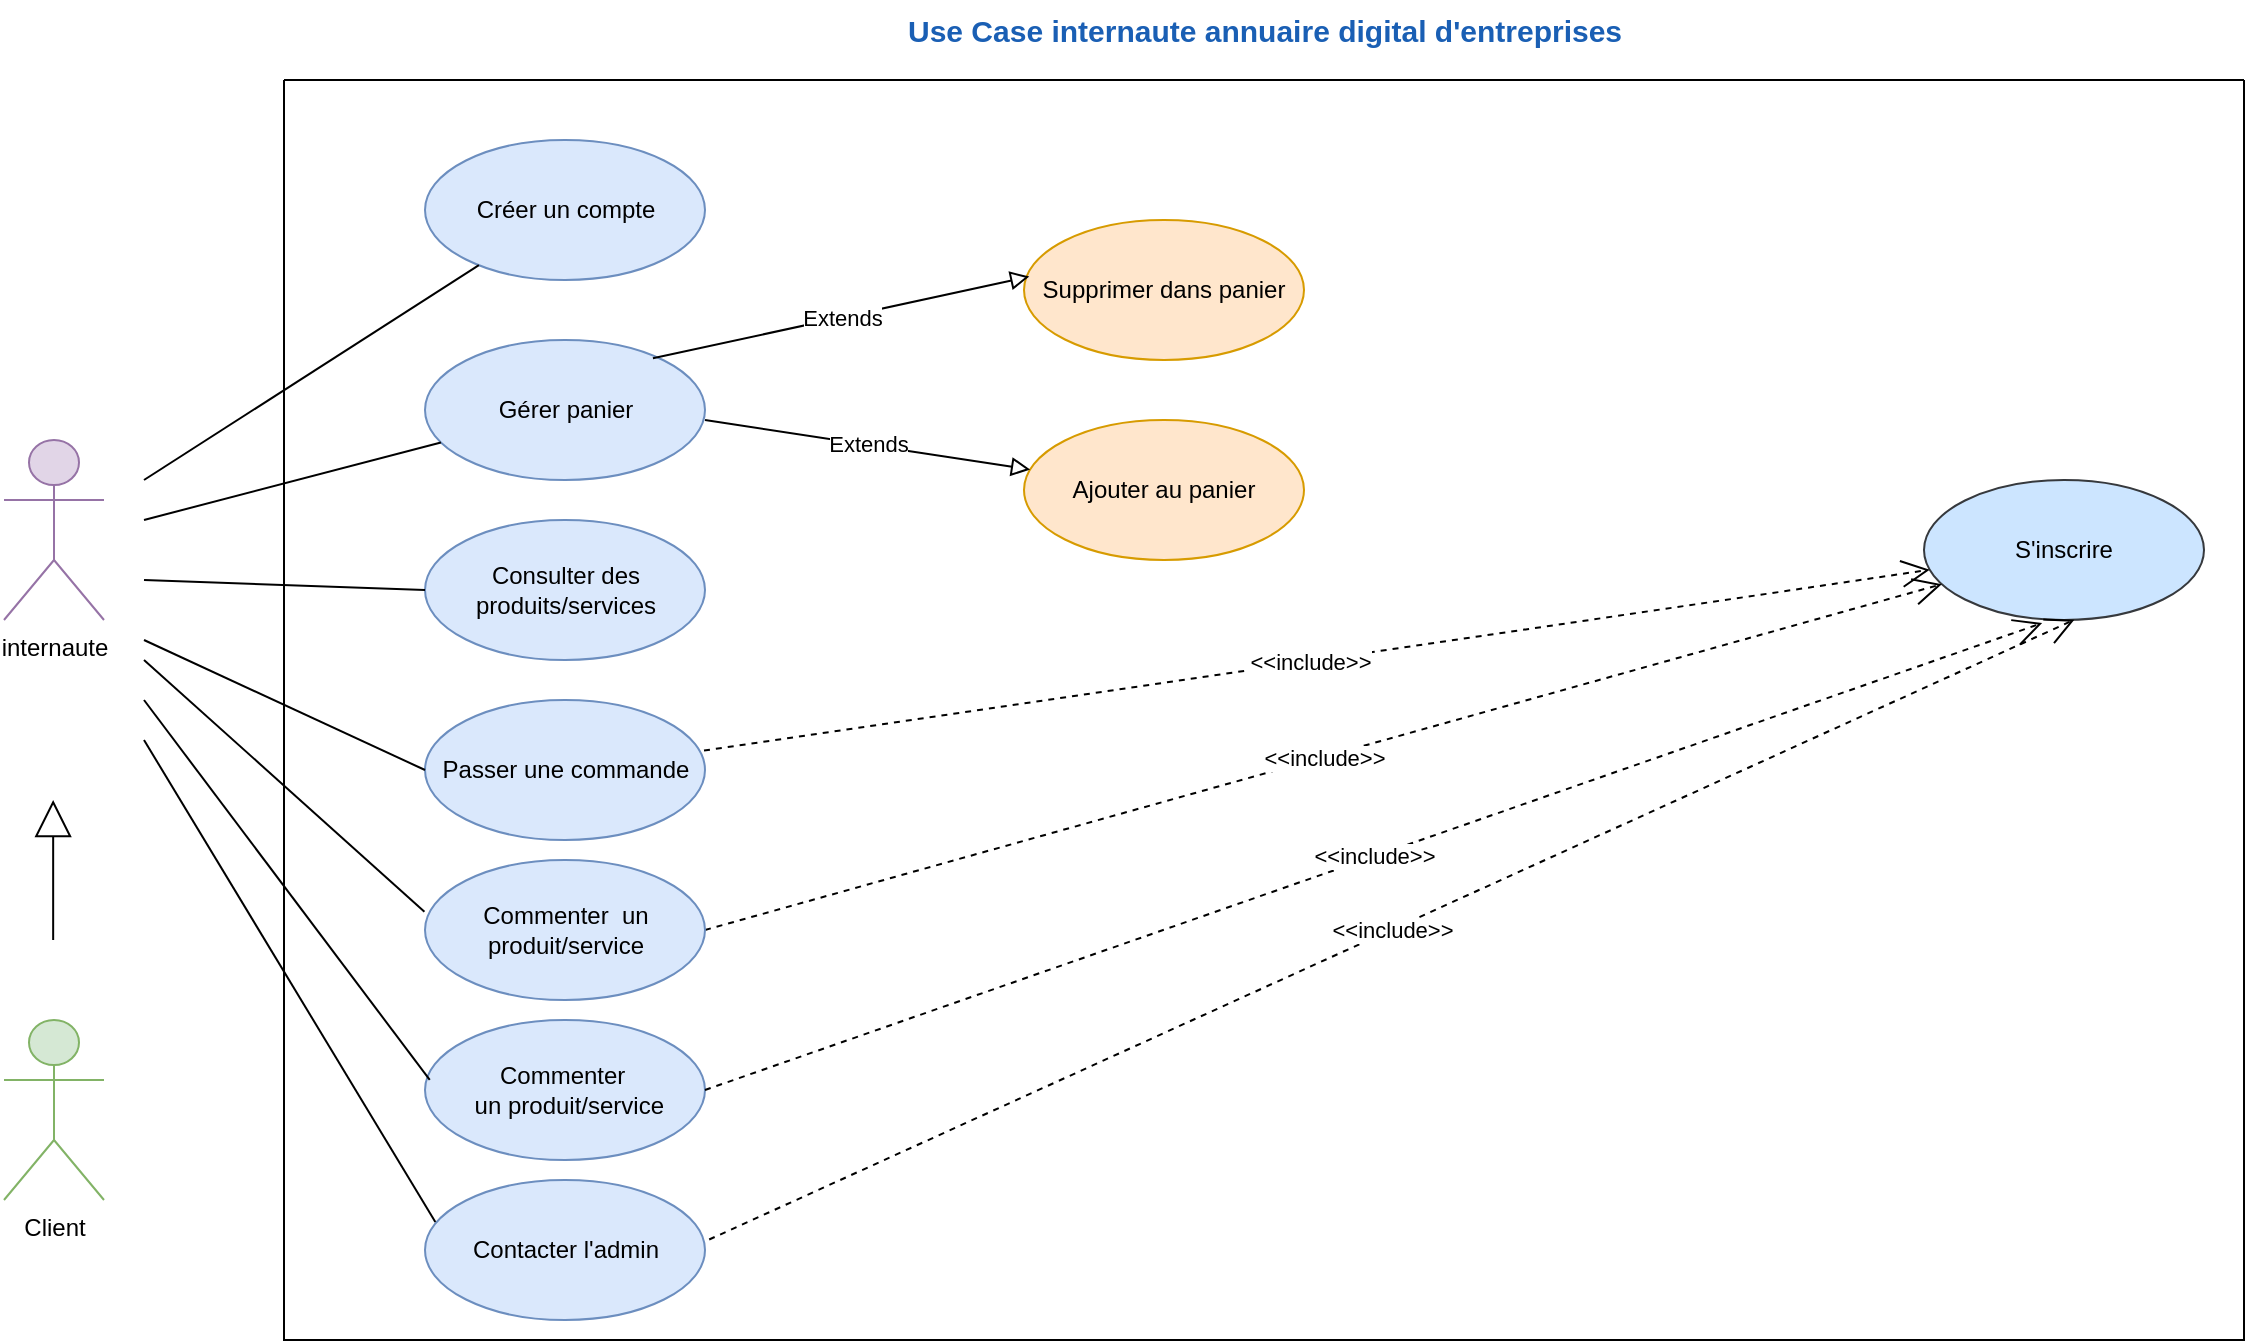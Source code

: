<mxfile version="24.7.14">
  <diagram name="Page-1" id="bUEUwU-Q62BYzUw0XERP">
    <mxGraphModel dx="1227" dy="1733" grid="1" gridSize="10" guides="1" tooltips="1" connect="1" arrows="1" fold="1" page="1" pageScale="1" pageWidth="850" pageHeight="1100" math="0" shadow="0">
      <root>
        <mxCell id="0" />
        <mxCell id="1" parent="0" />
        <mxCell id="_1SP2gPX3ro1V0lYQWk0-1" value="internaute" style="shape=umlActor;verticalLabelPosition=bottom;verticalAlign=top;html=1;outlineConnect=0;fillColor=#e1d5e7;strokeColor=#9673a6;" parent="1" vertex="1">
          <mxGeometry x="50" y="180" width="50" height="90" as="geometry" />
        </mxCell>
        <mxCell id="_1SP2gPX3ro1V0lYQWk0-16" value="" style="swimlane;startSize=0;" parent="1" vertex="1">
          <mxGeometry x="190" width="980" height="630" as="geometry" />
        </mxCell>
        <mxCell id="_1SP2gPX3ro1V0lYQWk0-29" value="S&#39;inscrire" style="ellipse;whiteSpace=wrap;html=1;fillColor=#cce5ff;strokeColor=#36393d;" parent="_1SP2gPX3ro1V0lYQWk0-16" vertex="1">
          <mxGeometry x="820" y="200" width="140" height="70" as="geometry" />
        </mxCell>
        <mxCell id="_1SP2gPX3ro1V0lYQWk0-47" value="&amp;lt;&amp;lt;include&amp;gt;&amp;gt;" style="endArrow=open;endSize=12;dashed=1;html=1;rounded=0;exitX=1;exitY=0.5;exitDx=0;exitDy=0;" parent="_1SP2gPX3ro1V0lYQWk0-16" source="_1SP2gPX3ro1V0lYQWk0-20" target="_1SP2gPX3ro1V0lYQWk0-29" edge="1">
          <mxGeometry width="160" relative="1" as="geometry">
            <mxPoint x="235" y="71.89" as="sourcePoint" />
            <mxPoint x="454.578" y="178.113" as="targetPoint" />
          </mxGeometry>
        </mxCell>
        <mxCell id="_1SP2gPX3ro1V0lYQWk0-48" value="&amp;lt;&amp;lt;include&amp;gt;&amp;gt;" style="endArrow=open;endSize=12;dashed=1;html=1;rounded=0;exitX=0.954;exitY=0.374;exitDx=0;exitDy=0;exitPerimeter=0;" parent="_1SP2gPX3ro1V0lYQWk0-16" source="_1SP2gPX3ro1V0lYQWk0-19" target="_1SP2gPX3ro1V0lYQWk0-29" edge="1">
          <mxGeometry width="160" relative="1" as="geometry">
            <mxPoint x="170" y="133.5" as="sourcePoint" />
            <mxPoint x="390" y="240" as="targetPoint" />
          </mxGeometry>
        </mxCell>
        <mxCell id="SZk2A1mEkm47gknhFR_O-5" value="&lt;div&gt;Gérer panier&lt;/div&gt;" style="ellipse;whiteSpace=wrap;html=1;fillColor=#dae8fc;strokeColor=#6c8ebf;" parent="_1SP2gPX3ro1V0lYQWk0-16" vertex="1">
          <mxGeometry x="70.5" y="130" width="140" height="70" as="geometry" />
        </mxCell>
        <mxCell id="SZk2A1mEkm47gknhFR_O-4" value="Supprimer dans panier" style="ellipse;whiteSpace=wrap;html=1;fillColor=#ffe6cc;strokeColor=#d79b00;" parent="_1SP2gPX3ro1V0lYQWk0-16" vertex="1">
          <mxGeometry x="370" y="70" width="140" height="70" as="geometry" />
        </mxCell>
        <mxCell id="SZk2A1mEkm47gknhFR_O-1" value="Créer un compte" style="ellipse;whiteSpace=wrap;html=1;fillColor=#dae8fc;strokeColor=#6c8ebf;" parent="_1SP2gPX3ro1V0lYQWk0-16" vertex="1">
          <mxGeometry x="70.5" y="30" width="140" height="70" as="geometry" />
        </mxCell>
        <mxCell id="_1SP2gPX3ro1V0lYQWk0-17" value="Consulter des produits/services" style="ellipse;whiteSpace=wrap;html=1;fillColor=#dae8fc;strokeColor=#6c8ebf;" parent="_1SP2gPX3ro1V0lYQWk0-16" vertex="1">
          <mxGeometry x="70.5" y="220" width="140" height="70" as="geometry" />
        </mxCell>
        <mxCell id="_1SP2gPX3ro1V0lYQWk0-19" value="Passer une commande" style="ellipse;whiteSpace=wrap;html=1;fillColor=#dae8fc;strokeColor=#6c8ebf;" parent="_1SP2gPX3ro1V0lYQWk0-16" vertex="1">
          <mxGeometry x="70.5" y="310.0" width="140" height="70" as="geometry" />
        </mxCell>
        <mxCell id="_1SP2gPX3ro1V0lYQWk0-20" value="Commenter&amp;nbsp; un produit/service" style="ellipse;whiteSpace=wrap;html=1;fillColor=#dae8fc;strokeColor=#6c8ebf;" parent="_1SP2gPX3ro1V0lYQWk0-16" vertex="1">
          <mxGeometry x="70.5" y="390.0" width="140" height="70" as="geometry" />
        </mxCell>
        <mxCell id="_1SP2gPX3ro1V0lYQWk0-26" value="&lt;div&gt;Commenter&amp;nbsp;&lt;/div&gt;&lt;div&gt;&amp;nbsp;un produit/service&lt;/div&gt;" style="ellipse;whiteSpace=wrap;html=1;fillColor=#dae8fc;strokeColor=#6c8ebf;" parent="_1SP2gPX3ro1V0lYQWk0-16" vertex="1">
          <mxGeometry x="70.5" y="470" width="140" height="70" as="geometry" />
        </mxCell>
        <mxCell id="_1SP2gPX3ro1V0lYQWk0-27" value="Contacter l&#39;admin" style="ellipse;whiteSpace=wrap;html=1;fillColor=#dae8fc;strokeColor=#6c8ebf;" parent="_1SP2gPX3ro1V0lYQWk0-16" vertex="1">
          <mxGeometry x="70.5" y="550" width="140" height="70" as="geometry" />
        </mxCell>
        <mxCell id="_1SP2gPX3ro1V0lYQWk0-43" value="" style="endArrow=none;html=1;rounded=0;entryX=0.017;entryY=0.428;entryDx=0;entryDy=0;entryPerimeter=0;" parent="_1SP2gPX3ro1V0lYQWk0-16" edge="1" target="_1SP2gPX3ro1V0lYQWk0-26">
          <mxGeometry relative="1" as="geometry">
            <mxPoint x="-70" y="310" as="sourcePoint" />
            <mxPoint x="70.5" y="632.8" as="targetPoint" />
          </mxGeometry>
        </mxCell>
        <mxCell id="_1SP2gPX3ro1V0lYQWk0-44" value="" style="endArrow=none;html=1;rounded=0;entryX=0.037;entryY=0.3;entryDx=0;entryDy=0;entryPerimeter=0;" parent="_1SP2gPX3ro1V0lYQWk0-16" edge="1" target="_1SP2gPX3ro1V0lYQWk0-27">
          <mxGeometry relative="1" as="geometry">
            <mxPoint x="-70" y="330" as="sourcePoint" />
            <mxPoint x="70.5" y="712.8" as="targetPoint" />
          </mxGeometry>
        </mxCell>
        <mxCell id="_1SP2gPX3ro1V0lYQWk0-41" value="" style="endArrow=none;html=1;rounded=0;entryX=0;entryY=0.5;entryDx=0;entryDy=0;" parent="_1SP2gPX3ro1V0lYQWk0-16" edge="1" target="_1SP2gPX3ro1V0lYQWk0-19">
          <mxGeometry relative="1" as="geometry">
            <mxPoint x="-70" y="280" as="sourcePoint" />
            <mxPoint x="70.5" y="472.8" as="targetPoint" />
          </mxGeometry>
        </mxCell>
        <mxCell id="_1SP2gPX3ro1V0lYQWk0-42" value="" style="endArrow=none;html=1;rounded=0;entryX=-0.002;entryY=0.369;entryDx=0;entryDy=0;entryPerimeter=0;" parent="_1SP2gPX3ro1V0lYQWk0-16" edge="1" target="_1SP2gPX3ro1V0lYQWk0-20">
          <mxGeometry relative="1" as="geometry">
            <mxPoint x="-70" y="290" as="sourcePoint" />
            <mxPoint x="70.5" y="552.8" as="targetPoint" />
          </mxGeometry>
        </mxCell>
        <mxCell id="SZk2A1mEkm47gknhFR_O-3" value="" style="endArrow=none;html=1;rounded=0;entryX=0;entryY=0.5;entryDx=0;entryDy=0;" parent="_1SP2gPX3ro1V0lYQWk0-16" target="_1SP2gPX3ro1V0lYQWk0-17" edge="1">
          <mxGeometry relative="1" as="geometry">
            <mxPoint x="-70" y="250" as="sourcePoint" />
            <mxPoint x="78.819" y="329.999" as="targetPoint" />
          </mxGeometry>
        </mxCell>
        <mxCell id="SZk2A1mEkm47gknhFR_O-10" value="" style="endArrow=none;html=1;rounded=0;" parent="_1SP2gPX3ro1V0lYQWk0-16" target="SZk2A1mEkm47gknhFR_O-1" edge="1">
          <mxGeometry relative="1" as="geometry">
            <mxPoint x="-70" y="200" as="sourcePoint" />
            <mxPoint x="63.319" y="135.779" as="targetPoint" />
          </mxGeometry>
        </mxCell>
        <mxCell id="FpshHeZ8C7Dkaik3xRZZ-6" value="&amp;lt;&amp;lt;include&amp;gt;&amp;gt;" style="endArrow=open;endSize=12;dashed=1;html=1;rounded=0;exitX=1.015;exitY=0.425;exitDx=0;exitDy=0;exitPerimeter=0;entryX=0.537;entryY=0.998;entryDx=0;entryDy=0;entryPerimeter=0;" parent="_1SP2gPX3ro1V0lYQWk0-16" source="_1SP2gPX3ro1V0lYQWk0-27" target="_1SP2gPX3ro1V0lYQWk0-29" edge="1">
          <mxGeometry width="160" relative="1" as="geometry">
            <mxPoint x="210.5" y="715" as="sourcePoint" />
            <mxPoint x="430.5" y="300" as="targetPoint" />
          </mxGeometry>
        </mxCell>
        <mxCell id="SZk2A1mEkm47gknhFR_O-34" value="&amp;lt;&amp;lt;include&amp;gt;&amp;gt;" style="endArrow=open;endSize=12;dashed=1;html=1;rounded=0;exitX=1;exitY=0.5;exitDx=0;exitDy=0;entryX=0.422;entryY=1.022;entryDx=0;entryDy=0;entryPerimeter=0;" parent="_1SP2gPX3ro1V0lYQWk0-16" source="_1SP2gPX3ro1V0lYQWk0-26" target="_1SP2gPX3ro1V0lYQWk0-29" edge="1">
          <mxGeometry width="160" relative="1" as="geometry">
            <mxPoint x="221" y="563" as="sourcePoint" />
            <mxPoint x="430" y="218" as="targetPoint" />
          </mxGeometry>
        </mxCell>
        <mxCell id="eYcnwSPEYVFFNBRsw18R-63" value="Ajouter au panier" style="ellipse;whiteSpace=wrap;html=1;fillColor=#ffe6cc;strokeColor=#d79b00;" vertex="1" parent="_1SP2gPX3ro1V0lYQWk0-16">
          <mxGeometry x="370" y="170" width="140" height="70" as="geometry" />
        </mxCell>
        <mxCell id="eYcnwSPEYVFFNBRsw18R-64" value="Extends" style="endArrow=block;endSize=7;endFill=0;html=1;rounded=0;exitX=0.924;exitY=0.843;exitDx=0;exitDy=0;exitPerimeter=0;" edge="1" parent="_1SP2gPX3ro1V0lYQWk0-16" target="eYcnwSPEYVFFNBRsw18R-63">
          <mxGeometry width="160" relative="1" as="geometry">
            <mxPoint x="210.5" y="170" as="sourcePoint" />
            <mxPoint x="291.5" y="227" as="targetPoint" />
          </mxGeometry>
        </mxCell>
        <mxCell id="eYcnwSPEYVFFNBRsw18R-65" value="Extends" style="endArrow=block;endSize=7;endFill=0;html=1;rounded=0;exitX=0.814;exitY=0.131;exitDx=0;exitDy=0;exitPerimeter=0;entryX=0.019;entryY=0.404;entryDx=0;entryDy=0;entryPerimeter=0;" edge="1" parent="_1SP2gPX3ro1V0lYQWk0-16" source="SZk2A1mEkm47gknhFR_O-5" target="SZk2A1mEkm47gknhFR_O-4">
          <mxGeometry width="160" relative="1" as="geometry">
            <mxPoint x="180" y="130" as="sourcePoint" />
            <mxPoint x="243.5" y="154" as="targetPoint" />
          </mxGeometry>
        </mxCell>
        <mxCell id="_1SP2gPX3ro1V0lYQWk0-53" value="&lt;b&gt;&lt;font style=&quot;font-size: 15px;&quot; color=&quot;#1a5fb4&quot;&gt;Use Case internaute annuaire digital d&#39;entreprises&lt;/font&gt;&lt;/b&gt;" style="text;html=1;align=center;verticalAlign=middle;resizable=0;points=[];autosize=1;strokeColor=none;fillColor=none;" parent="1" vertex="1">
          <mxGeometry x="490" y="-40" width="380" height="30" as="geometry" />
        </mxCell>
        <mxCell id="_1SP2gPX3ro1V0lYQWk0-7" value="" style="endArrow=block;endSize=16;endFill=0;html=1;rounded=0;" parent="1" edge="1">
          <mxGeometry width="160" relative="1" as="geometry">
            <mxPoint x="74.58" y="430" as="sourcePoint" />
            <mxPoint x="74.58" y="360" as="targetPoint" />
          </mxGeometry>
        </mxCell>
        <mxCell id="SZk2A1mEkm47gknhFR_O-32" value="" style="endArrow=none;html=1;rounded=0;" parent="1" target="SZk2A1mEkm47gknhFR_O-5" edge="1">
          <mxGeometry relative="1" as="geometry">
            <mxPoint x="120" y="220" as="sourcePoint" />
            <mxPoint x="288" y="108" as="targetPoint" />
          </mxGeometry>
        </mxCell>
        <mxCell id="FpshHeZ8C7Dkaik3xRZZ-1" value="Client" style="shape=umlActor;verticalLabelPosition=bottom;verticalAlign=top;html=1;outlineConnect=0;fillColor=#d5e8d4;strokeColor=#82b366;" parent="1" vertex="1">
          <mxGeometry x="50" y="470" width="50" height="90" as="geometry" />
        </mxCell>
      </root>
    </mxGraphModel>
  </diagram>
</mxfile>
